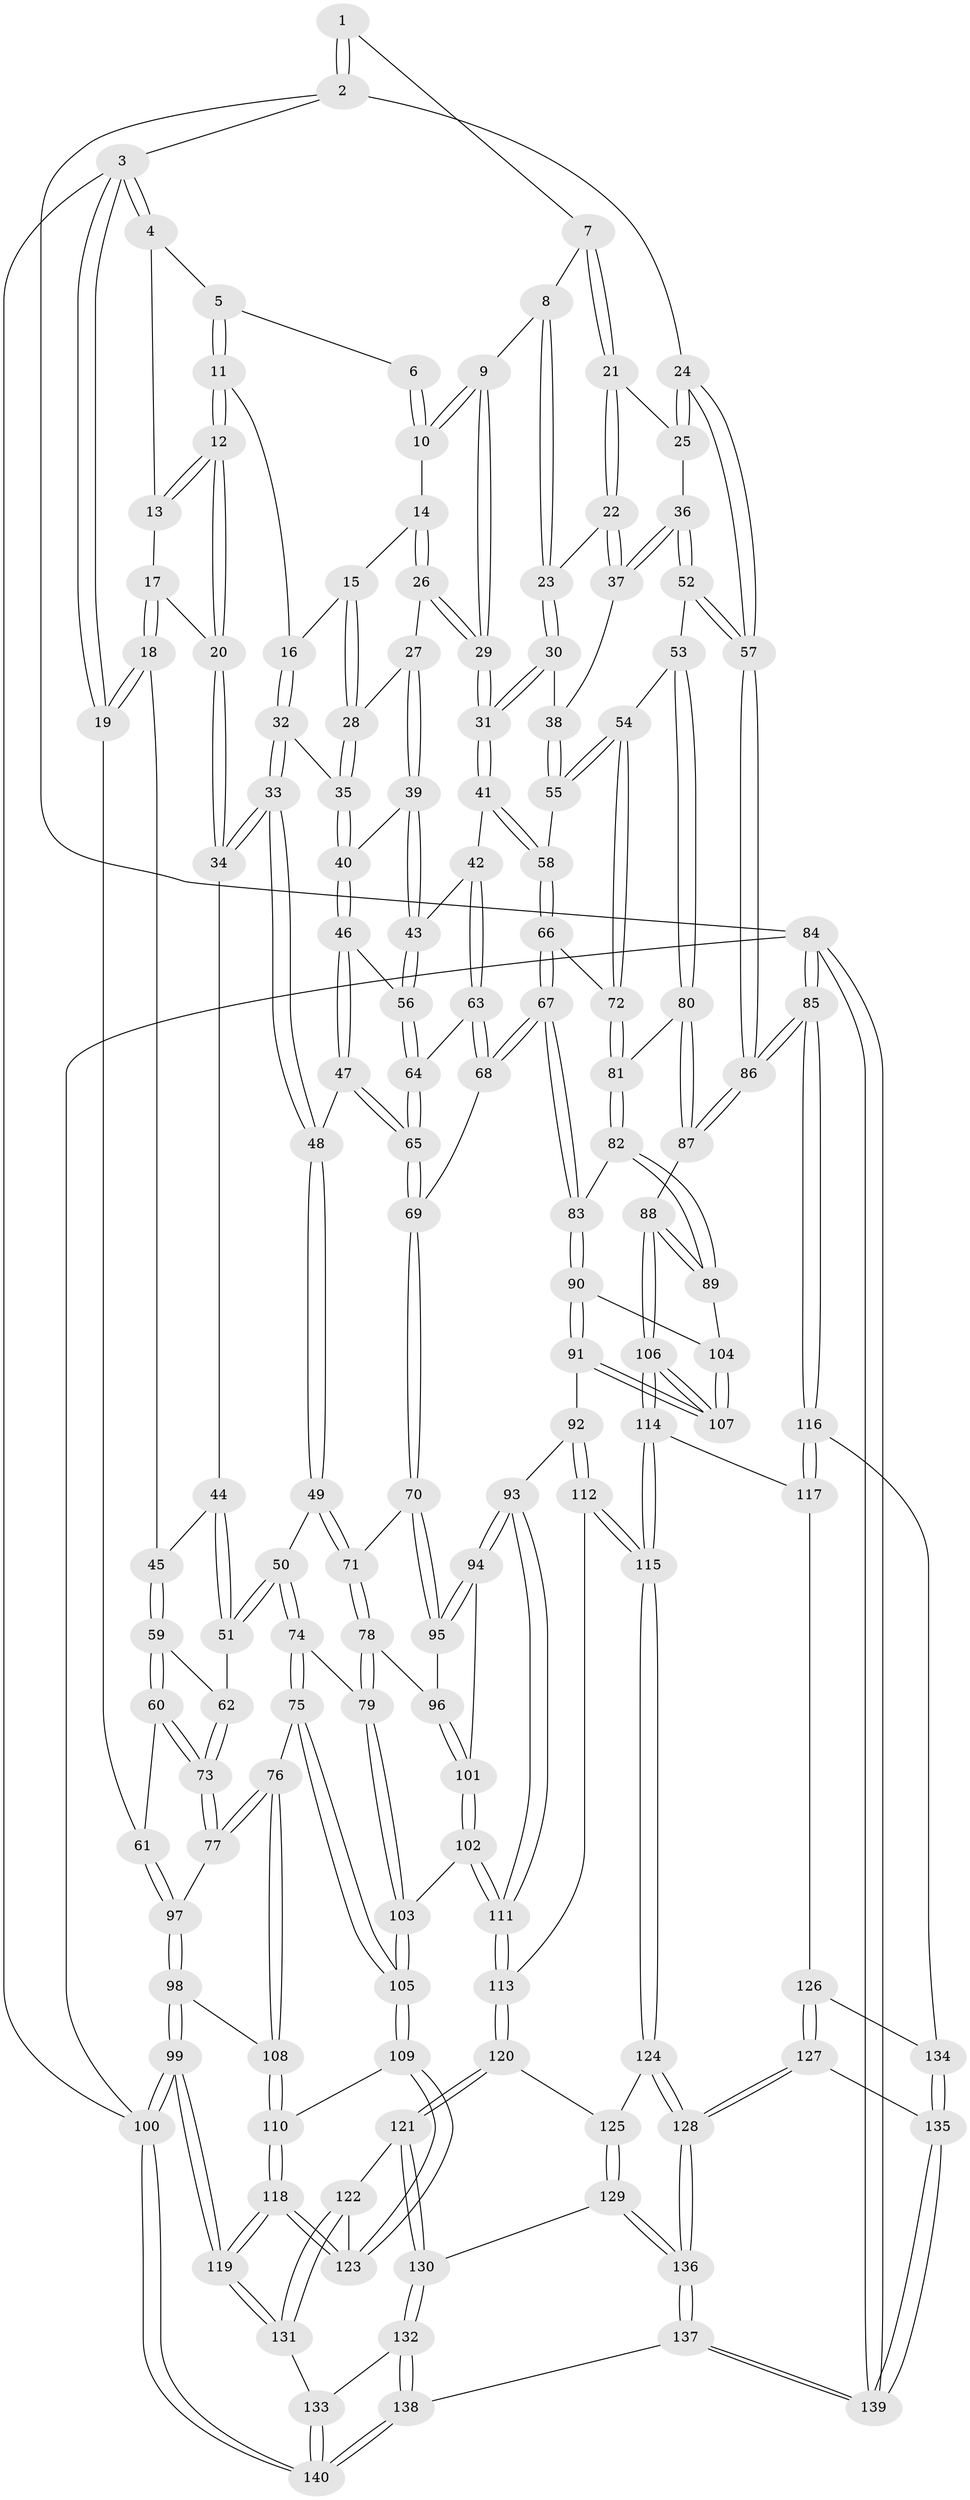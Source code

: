 // Generated by graph-tools (version 1.1) at 2025/38/03/09/25 02:38:21]
// undirected, 140 vertices, 347 edges
graph export_dot {
graph [start="1"]
  node [color=gray90,style=filled];
  1 [pos="+0.9028386589064284+0"];
  2 [pos="+1+0"];
  3 [pos="+0+0"];
  4 [pos="+0.05968518484675594+0"];
  5 [pos="+0.4369171693407873+0"];
  6 [pos="+0.6015929294047299+0"];
  7 [pos="+0.8274254053922209+0.013816272984410367"];
  8 [pos="+0.6870375358117692+0.061984891244953065"];
  9 [pos="+0.6702376905431424+0.06270708641190646"];
  10 [pos="+0.657891469994408+0.05410506778155964"];
  11 [pos="+0.41564938754916186+0"];
  12 [pos="+0.37771720195292896+0"];
  13 [pos="+0.17472332263182908+0.03318759137589513"];
  14 [pos="+0.6384993733457354+0.06753555136487681"];
  15 [pos="+0.6039766251487837+0.0797587930395122"];
  16 [pos="+0.4435600524959243+0"];
  17 [pos="+0.17260683234731036+0.047425557452826686"];
  18 [pos="+0.13179962042429966+0.12288512242682723"];
  19 [pos="+0+0.12556736735735322"];
  20 [pos="+0.329410100619831+0.09072540407843868"];
  21 [pos="+0.8303905649641838+0.04533768816245069"];
  22 [pos="+0.7976219349711225+0.10272872691103617"];
  23 [pos="+0.7838929138156119+0.12180105707321214"];
  24 [pos="+1+0"];
  25 [pos="+0.8825010170302401+0.09530020425459151"];
  26 [pos="+0.6251772439275147+0.15162251460529616"];
  27 [pos="+0.618195018408727+0.1566118252427538"];
  28 [pos="+0.575502709986818+0.11720464377274367"];
  29 [pos="+0.6925782340761364+0.1433476584880945"];
  30 [pos="+0.7647838929360626+0.1720757574777273"];
  31 [pos="+0.7403756080256306+0.1956203058417699"];
  32 [pos="+0.501941086477165+0.1276266155023942"];
  33 [pos="+0.37678290604930503+0.17271132799987907"];
  34 [pos="+0.3232810550716076+0.11529520983217462"];
  35 [pos="+0.5083739548124706+0.1363242042694284"];
  36 [pos="+0.913760716816231+0.16906288489855717"];
  37 [pos="+0.8862525207611665+0.17896998818533627"];
  38 [pos="+0.8721708917504931+0.1859949342317181"];
  39 [pos="+0.6093443174517991+0.19399905598810027"];
  40 [pos="+0.511615816046135+0.16714253575831903"];
  41 [pos="+0.7356167638251204+0.21564508416517286"];
  42 [pos="+0.6908917591095631+0.23022651322371138"];
  43 [pos="+0.6172760504010124+0.20996433643075688"];
  44 [pos="+0.31560512488493214+0.12157504099301078"];
  45 [pos="+0.19577437021848768+0.17245961188813175"];
  46 [pos="+0.4948011247372954+0.21718218651642626"];
  47 [pos="+0.46427473493196286+0.24489654578523806"];
  48 [pos="+0.41706626888202886+0.25893790826348956"];
  49 [pos="+0.392643260517686+0.29521438423244295"];
  50 [pos="+0.3675718044590822+0.3040210976905279"];
  51 [pos="+0.29920355318685904+0.30054195480759427"];
  52 [pos="+1+0.25773114812311165"];
  53 [pos="+1+0.314375481754504"];
  54 [pos="+0.8720221403224823+0.309712286601753"];
  55 [pos="+0.8335590149331411+0.28697997082427334"];
  56 [pos="+0.5792641383667174+0.25856541003574024"];
  57 [pos="+1+0.2411917422891414"];
  58 [pos="+0.7750484790048722+0.27878455500863747"];
  59 [pos="+0.19737275611691882+0.21158504246162524"];
  60 [pos="+0.11477742711451418+0.30861485854509857"];
  61 [pos="+0+0.2364102010534422"];
  62 [pos="+0.28946714266573387+0.30326024384090633"];
  63 [pos="+0.6650996953499456+0.2715565836326957"];
  64 [pos="+0.5796351478701782+0.26058801332436476"];
  65 [pos="+0.5842840254033212+0.385108946711644"];
  66 [pos="+0.7378353074683703+0.3599083544346535"];
  67 [pos="+0.651498305704714+0.41008313734328883"];
  68 [pos="+0.6140610382723996+0.3948535131360113"];
  69 [pos="+0.586843984225199+0.3926854917782323"];
  70 [pos="+0.5728026449167823+0.40132257442145414"];
  71 [pos="+0.46706979609392446+0.39073749231881305"];
  72 [pos="+0.825525224959594+0.41486526819668623"];
  73 [pos="+0.20128135221182064+0.4244156696446479"];
  74 [pos="+0.35394350858286205+0.46540696794904207"];
  75 [pos="+0.2749996123939659+0.47656943859164685"];
  76 [pos="+0.20432979295198184+0.4654301911376969"];
  77 [pos="+0.20143274371085076+0.4422309858880533"];
  78 [pos="+0.39730181496431427+0.46305200982994077"];
  79 [pos="+0.375531864543286+0.4714373125546329"];
  80 [pos="+0.9245005428034319+0.4427577861371793"];
  81 [pos="+0.8351513363349107+0.44015544907890425"];
  82 [pos="+0.8254486163193876+0.4554132510537079"];
  83 [pos="+0.6658243420345468+0.43615361008025205"];
  84 [pos="+1+1"];
  85 [pos="+1+0.7682243259501775"];
  86 [pos="+1+0.7314282649728728"];
  87 [pos="+0.9547018312523672+0.563898481815217"];
  88 [pos="+0.8616078036657453+0.5784042935064139"];
  89 [pos="+0.8106664928484746+0.512535747739085"];
  90 [pos="+0.6889546268646074+0.5102767166563739"];
  91 [pos="+0.6675017459183072+0.5753670209320558"];
  92 [pos="+0.6634195059645076+0.5786542929456965"];
  93 [pos="+0.6249846710099676+0.57512202328474"];
  94 [pos="+0.5303134189889169+0.5353769747754067"];
  95 [pos="+0.5382626239935517+0.48821341654431694"];
  96 [pos="+0.4128163510541686+0.47027656363950926"];
  97 [pos="+0+0.32731666565510553"];
  98 [pos="+0+0.4807333973756229"];
  99 [pos="+0+1"];
  100 [pos="+0+1"];
  101 [pos="+0.5111699389686303+0.5536467116707676"];
  102 [pos="+0.4656015776707717+0.6223418225314373"];
  103 [pos="+0.4262136696700013+0.620808053216782"];
  104 [pos="+0.7768705289567486+0.5184547982789678"];
  105 [pos="+0.3681111123800782+0.6497529649676212"];
  106 [pos="+0.8051932103957251+0.6623810443505942"];
  107 [pos="+0.7552567469712553+0.6185114756550066"];
  108 [pos="+0.15315965560759226+0.5375058893574091"];
  109 [pos="+0.3560776111330057+0.6614993564145984"];
  110 [pos="+0.16220988635858982+0.5964171869641041"];
  111 [pos="+0.5160218544975108+0.6773391034385999"];
  112 [pos="+0.640846496068308+0.7108311903304438"];
  113 [pos="+0.5217641037981398+0.6869230552730385"];
  114 [pos="+0.8046217759582612+0.7024117748155813"];
  115 [pos="+0.6733252769731558+0.7500723588414512"];
  116 [pos="+1+0.7880289623425969"];
  117 [pos="+0.8483907088983822+0.7404050022513609"];
  118 [pos="+0.08490642312198833+0.8513279256941338"];
  119 [pos="+0.021465997369408595+0.9507741710665022"];
  120 [pos="+0.48174829614336745+0.8038773850079507"];
  121 [pos="+0.4776008725378352+0.8063003836500976"];
  122 [pos="+0.41422799678335354+0.8198620165134297"];
  123 [pos="+0.34540360517313434+0.7173797137515463"];
  124 [pos="+0.658096040888945+0.8383713500040346"];
  125 [pos="+0.5506433865801401+0.8266532150047307"];
  126 [pos="+0.791713766252829+0.861751570308357"];
  127 [pos="+0.6962828561890173+0.9269326022780855"];
  128 [pos="+0.6931580412298641+0.9280740456711661"];
  129 [pos="+0.5338226114190632+0.9327233429774935"];
  130 [pos="+0.5036562219437449+0.899240350660964"];
  131 [pos="+0.3762711318907648+0.8826466982389585"];
  132 [pos="+0.4188136096430691+0.9383573211012535"];
  133 [pos="+0.3955618429393749+0.9125534460549105"];
  134 [pos="+0.8978453821168547+0.8865690419182695"];
  135 [pos="+0.8710224642865501+0.9442251682115306"];
  136 [pos="+0.6314152846553207+1"];
  137 [pos="+0.6264376310430895+1"];
  138 [pos="+0.5525764046752258+1"];
  139 [pos="+1+1"];
  140 [pos="+0.20258155640407827+1"];
  1 -- 2;
  1 -- 2;
  1 -- 7;
  2 -- 3;
  2 -- 24;
  2 -- 84;
  3 -- 4;
  3 -- 4;
  3 -- 19;
  3 -- 19;
  3 -- 100;
  4 -- 5;
  4 -- 13;
  5 -- 6;
  5 -- 11;
  5 -- 11;
  6 -- 10;
  6 -- 10;
  7 -- 8;
  7 -- 21;
  7 -- 21;
  8 -- 9;
  8 -- 23;
  8 -- 23;
  9 -- 10;
  9 -- 10;
  9 -- 29;
  9 -- 29;
  10 -- 14;
  11 -- 12;
  11 -- 12;
  11 -- 16;
  12 -- 13;
  12 -- 13;
  12 -- 20;
  12 -- 20;
  13 -- 17;
  14 -- 15;
  14 -- 26;
  14 -- 26;
  15 -- 16;
  15 -- 28;
  15 -- 28;
  16 -- 32;
  16 -- 32;
  17 -- 18;
  17 -- 18;
  17 -- 20;
  18 -- 19;
  18 -- 19;
  18 -- 45;
  19 -- 61;
  20 -- 34;
  20 -- 34;
  21 -- 22;
  21 -- 22;
  21 -- 25;
  22 -- 23;
  22 -- 37;
  22 -- 37;
  23 -- 30;
  23 -- 30;
  24 -- 25;
  24 -- 25;
  24 -- 57;
  24 -- 57;
  25 -- 36;
  26 -- 27;
  26 -- 29;
  26 -- 29;
  27 -- 28;
  27 -- 39;
  27 -- 39;
  28 -- 35;
  28 -- 35;
  29 -- 31;
  29 -- 31;
  30 -- 31;
  30 -- 31;
  30 -- 38;
  31 -- 41;
  31 -- 41;
  32 -- 33;
  32 -- 33;
  32 -- 35;
  33 -- 34;
  33 -- 34;
  33 -- 48;
  33 -- 48;
  34 -- 44;
  35 -- 40;
  35 -- 40;
  36 -- 37;
  36 -- 37;
  36 -- 52;
  36 -- 52;
  37 -- 38;
  38 -- 55;
  38 -- 55;
  39 -- 40;
  39 -- 43;
  39 -- 43;
  40 -- 46;
  40 -- 46;
  41 -- 42;
  41 -- 58;
  41 -- 58;
  42 -- 43;
  42 -- 63;
  42 -- 63;
  43 -- 56;
  43 -- 56;
  44 -- 45;
  44 -- 51;
  44 -- 51;
  45 -- 59;
  45 -- 59;
  46 -- 47;
  46 -- 47;
  46 -- 56;
  47 -- 48;
  47 -- 65;
  47 -- 65;
  48 -- 49;
  48 -- 49;
  49 -- 50;
  49 -- 71;
  49 -- 71;
  50 -- 51;
  50 -- 51;
  50 -- 74;
  50 -- 74;
  51 -- 62;
  52 -- 53;
  52 -- 57;
  52 -- 57;
  53 -- 54;
  53 -- 80;
  53 -- 80;
  54 -- 55;
  54 -- 55;
  54 -- 72;
  54 -- 72;
  55 -- 58;
  56 -- 64;
  56 -- 64;
  57 -- 86;
  57 -- 86;
  58 -- 66;
  58 -- 66;
  59 -- 60;
  59 -- 60;
  59 -- 62;
  60 -- 61;
  60 -- 73;
  60 -- 73;
  61 -- 97;
  61 -- 97;
  62 -- 73;
  62 -- 73;
  63 -- 64;
  63 -- 68;
  63 -- 68;
  64 -- 65;
  64 -- 65;
  65 -- 69;
  65 -- 69;
  66 -- 67;
  66 -- 67;
  66 -- 72;
  67 -- 68;
  67 -- 68;
  67 -- 83;
  67 -- 83;
  68 -- 69;
  69 -- 70;
  69 -- 70;
  70 -- 71;
  70 -- 95;
  70 -- 95;
  71 -- 78;
  71 -- 78;
  72 -- 81;
  72 -- 81;
  73 -- 77;
  73 -- 77;
  74 -- 75;
  74 -- 75;
  74 -- 79;
  75 -- 76;
  75 -- 105;
  75 -- 105;
  76 -- 77;
  76 -- 77;
  76 -- 108;
  76 -- 108;
  77 -- 97;
  78 -- 79;
  78 -- 79;
  78 -- 96;
  79 -- 103;
  79 -- 103;
  80 -- 81;
  80 -- 87;
  80 -- 87;
  81 -- 82;
  81 -- 82;
  82 -- 83;
  82 -- 89;
  82 -- 89;
  83 -- 90;
  83 -- 90;
  84 -- 85;
  84 -- 85;
  84 -- 139;
  84 -- 139;
  84 -- 100;
  85 -- 86;
  85 -- 86;
  85 -- 116;
  85 -- 116;
  86 -- 87;
  86 -- 87;
  87 -- 88;
  88 -- 89;
  88 -- 89;
  88 -- 106;
  88 -- 106;
  89 -- 104;
  90 -- 91;
  90 -- 91;
  90 -- 104;
  91 -- 92;
  91 -- 107;
  91 -- 107;
  92 -- 93;
  92 -- 112;
  92 -- 112;
  93 -- 94;
  93 -- 94;
  93 -- 111;
  93 -- 111;
  94 -- 95;
  94 -- 95;
  94 -- 101;
  95 -- 96;
  96 -- 101;
  96 -- 101;
  97 -- 98;
  97 -- 98;
  98 -- 99;
  98 -- 99;
  98 -- 108;
  99 -- 100;
  99 -- 100;
  99 -- 119;
  99 -- 119;
  100 -- 140;
  100 -- 140;
  101 -- 102;
  101 -- 102;
  102 -- 103;
  102 -- 111;
  102 -- 111;
  103 -- 105;
  103 -- 105;
  104 -- 107;
  104 -- 107;
  105 -- 109;
  105 -- 109;
  106 -- 107;
  106 -- 107;
  106 -- 114;
  106 -- 114;
  108 -- 110;
  108 -- 110;
  109 -- 110;
  109 -- 123;
  109 -- 123;
  110 -- 118;
  110 -- 118;
  111 -- 113;
  111 -- 113;
  112 -- 113;
  112 -- 115;
  112 -- 115;
  113 -- 120;
  113 -- 120;
  114 -- 115;
  114 -- 115;
  114 -- 117;
  115 -- 124;
  115 -- 124;
  116 -- 117;
  116 -- 117;
  116 -- 134;
  117 -- 126;
  118 -- 119;
  118 -- 119;
  118 -- 123;
  118 -- 123;
  119 -- 131;
  119 -- 131;
  120 -- 121;
  120 -- 121;
  120 -- 125;
  121 -- 122;
  121 -- 130;
  121 -- 130;
  122 -- 123;
  122 -- 131;
  122 -- 131;
  124 -- 125;
  124 -- 128;
  124 -- 128;
  125 -- 129;
  125 -- 129;
  126 -- 127;
  126 -- 127;
  126 -- 134;
  127 -- 128;
  127 -- 128;
  127 -- 135;
  128 -- 136;
  128 -- 136;
  129 -- 130;
  129 -- 136;
  129 -- 136;
  130 -- 132;
  130 -- 132;
  131 -- 133;
  132 -- 133;
  132 -- 138;
  132 -- 138;
  133 -- 140;
  133 -- 140;
  134 -- 135;
  134 -- 135;
  135 -- 139;
  135 -- 139;
  136 -- 137;
  136 -- 137;
  137 -- 138;
  137 -- 139;
  137 -- 139;
  138 -- 140;
  138 -- 140;
}

